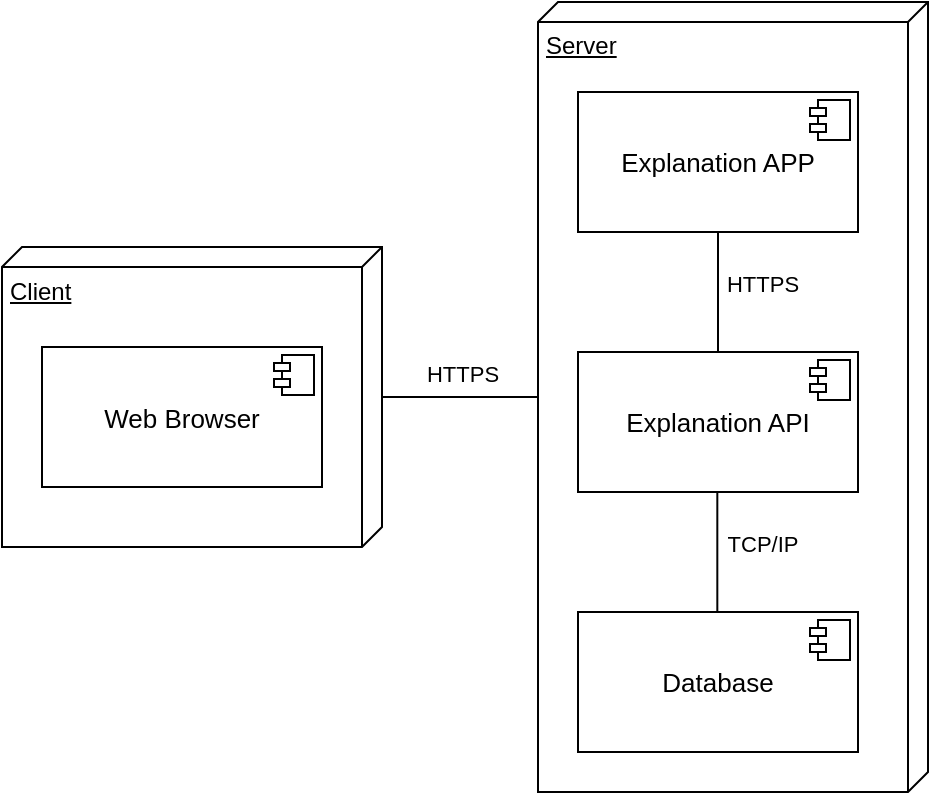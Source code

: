 <mxfile version="13.7.7" type="device"><diagram id="9UU4KCVUn6b3eLITSDzK" name="Page-1"><mxGraphModel dx="1422" dy="831" grid="1" gridSize="10" guides="1" tooltips="1" connect="1" arrows="1" fold="1" page="1" pageScale="1" pageWidth="827" pageHeight="1169" math="0" shadow="0"><root><mxCell id="0"/><mxCell id="1" parent="0"/><mxCell id="OmrSb2K0hSsal4sMQ5Jx-5" value="Server" style="verticalAlign=top;align=left;spacingTop=8;spacingLeft=2;spacingRight=12;shape=cube;size=10;direction=south;fontStyle=4;html=1;strokeColor=#000000;" parent="1" vertex="1"><mxGeometry x="298" y="245" width="195" height="395" as="geometry"/></mxCell><mxCell id="OmrSb2K0hSsal4sMQ5Jx-7" value="HTTPS" style="edgeStyle=orthogonalEdgeStyle;rounded=0;orthogonalLoop=1;jettySize=auto;html=1;endArrow=none;endFill=0;" parent="1" source="OmrSb2K0hSsal4sMQ5Jx-6" target="OmrSb2K0hSsal4sMQ5Jx-5" edge="1"><mxGeometry x="0.026" y="12" relative="1" as="geometry"><mxPoint x="270" y="420" as="targetPoint"/><mxPoint as="offset"/><mxPoint x="230" y="443" as="sourcePoint"/></mxGeometry></mxCell><mxCell id="OmrSb2K0hSsal4sMQ5Jx-6" value="Client" style="verticalAlign=top;align=left;spacingTop=8;spacingLeft=2;spacingRight=12;shape=cube;size=10;direction=south;fontStyle=4;html=1;strokeColor=#000000;" parent="1" vertex="1"><mxGeometry x="30" y="367.5" width="190" height="150" as="geometry"/></mxCell><mxCell id="pBNKaGoS1km_KQyFbF-W-6" value="&lt;p style=&quot;margin: 0px ; margin-top: 6px ; text-align: center&quot;&gt;&lt;font style=&quot;font-size: 13px&quot;&gt;&lt;br&gt;&lt;/font&gt;&lt;/p&gt;&lt;p style=&quot;margin: 0px ; margin-top: 6px ; text-align: center&quot;&gt;&lt;font style=&quot;font-size: 13px&quot;&gt;Explanation APP&lt;/font&gt;&lt;/p&gt;" style="align=left;overflow=fill;html=1;" parent="1" vertex="1"><mxGeometry x="318" y="290" width="140" height="70" as="geometry"/></mxCell><mxCell id="pBNKaGoS1km_KQyFbF-W-7" value="" style="shape=component;jettyWidth=8;jettyHeight=4;" parent="pBNKaGoS1km_KQyFbF-W-6" vertex="1"><mxGeometry x="1" width="20" height="20" relative="1" as="geometry"><mxPoint x="-24" y="4" as="offset"/></mxGeometry></mxCell><mxCell id="OmrSb2K0hSsal4sMQ5Jx-9" value="HTTPS" style="edgeStyle=orthogonalEdgeStyle;rounded=0;orthogonalLoop=1;jettySize=auto;html=1;endArrow=none;endFill=0;" parent="1" source="Nxi0gh5ogkV0xNqSkjbt-20" target="pBNKaGoS1km_KQyFbF-W-6" edge="1"><mxGeometry x="0.143" y="-22" relative="1" as="geometry"><mxPoint as="offset"/></mxGeometry></mxCell><mxCell id="Nxi0gh5ogkV0xNqSkjbt-20" value="&lt;p style=&quot;margin: 0px ; margin-top: 6px ; text-align: center&quot;&gt;&lt;font style=&quot;font-size: 13px&quot;&gt;&lt;br&gt;&lt;/font&gt;&lt;/p&gt;&lt;p style=&quot;margin: 0px ; margin-top: 6px ; text-align: center&quot;&gt;&lt;font style=&quot;font-size: 13px&quot;&gt;Explanation API&lt;/font&gt;&lt;/p&gt;" style="align=left;overflow=fill;html=1;" parent="1" vertex="1"><mxGeometry x="318" y="420" width="140" height="70" as="geometry"/></mxCell><mxCell id="Nxi0gh5ogkV0xNqSkjbt-21" value="" style="shape=component;jettyWidth=8;jettyHeight=4;" parent="Nxi0gh5ogkV0xNqSkjbt-20" vertex="1"><mxGeometry x="1" width="20" height="20" relative="1" as="geometry"><mxPoint x="-24" y="4" as="offset"/></mxGeometry></mxCell><mxCell id="Nxi0gh5ogkV0xNqSkjbt-27" value="&lt;p style=&quot;margin: 0px ; margin-top: 6px ; text-align: center&quot;&gt;&lt;font style=&quot;font-size: 13px&quot;&gt;&lt;br&gt;&lt;/font&gt;&lt;/p&gt;&lt;p style=&quot;margin: 0px ; margin-top: 6px ; text-align: center&quot;&gt;&lt;font style=&quot;font-size: 13px&quot;&gt;Database&lt;br&gt;&lt;/font&gt;&lt;/p&gt;" style="align=left;overflow=fill;html=1;" parent="1" vertex="1"><mxGeometry x="318" y="550" width="140" height="70" as="geometry"/></mxCell><mxCell id="Nxi0gh5ogkV0xNqSkjbt-28" value="" style="shape=component;jettyWidth=8;jettyHeight=4;" parent="Nxi0gh5ogkV0xNqSkjbt-27" vertex="1"><mxGeometry x="1" width="20" height="20" relative="1" as="geometry"><mxPoint x="-24" y="4" as="offset"/></mxGeometry></mxCell><mxCell id="Nxi0gh5ogkV0xNqSkjbt-31" value="&lt;p style=&quot;margin: 0px ; margin-top: 6px ; text-align: center&quot;&gt;&lt;font style=&quot;font-size: 13px&quot;&gt;&lt;br&gt;&lt;/font&gt;&lt;/p&gt;&lt;p style=&quot;margin: 0px ; margin-top: 6px ; text-align: center&quot;&gt;&lt;font style=&quot;font-size: 13px&quot;&gt;Web Browser&lt;br&gt;&lt;/font&gt;&lt;/p&gt;" style="align=left;overflow=fill;html=1;" parent="1" vertex="1"><mxGeometry x="50" y="417.5" width="140" height="70" as="geometry"/></mxCell><mxCell id="Nxi0gh5ogkV0xNqSkjbt-32" value="" style="shape=component;jettyWidth=8;jettyHeight=4;" parent="Nxi0gh5ogkV0xNqSkjbt-31" vertex="1"><mxGeometry x="1" width="20" height="20" relative="1" as="geometry"><mxPoint x="-24" y="4" as="offset"/></mxGeometry></mxCell><mxCell id="7PIxI2XW1PU7yxKdQysV-2" value="TCP/IP" style="edgeStyle=orthogonalEdgeStyle;rounded=0;orthogonalLoop=1;jettySize=auto;html=1;endArrow=none;endFill=0;" edge="1" parent="1"><mxGeometry x="0.143" y="-22" relative="1" as="geometry"><mxPoint as="offset"/><mxPoint x="387.66" y="550" as="sourcePoint"/><mxPoint x="387.66" y="490" as="targetPoint"/></mxGeometry></mxCell></root></mxGraphModel></diagram></mxfile>
